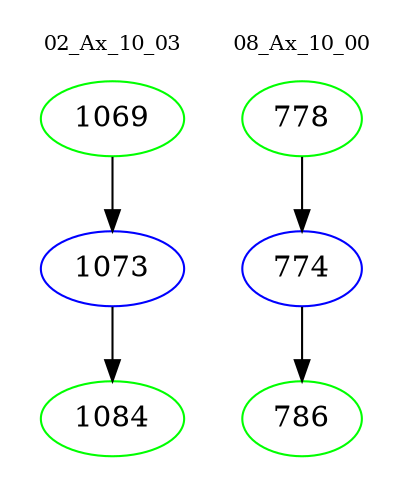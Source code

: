 digraph{
subgraph cluster_0 {
color = white
label = "02_Ax_10_03";
fontsize=10;
T0_1069 [label="1069", color="green"]
T0_1069 -> T0_1073 [color="black"]
T0_1073 [label="1073", color="blue"]
T0_1073 -> T0_1084 [color="black"]
T0_1084 [label="1084", color="green"]
}
subgraph cluster_1 {
color = white
label = "08_Ax_10_00";
fontsize=10;
T1_778 [label="778", color="green"]
T1_778 -> T1_774 [color="black"]
T1_774 [label="774", color="blue"]
T1_774 -> T1_786 [color="black"]
T1_786 [label="786", color="green"]
}
}
